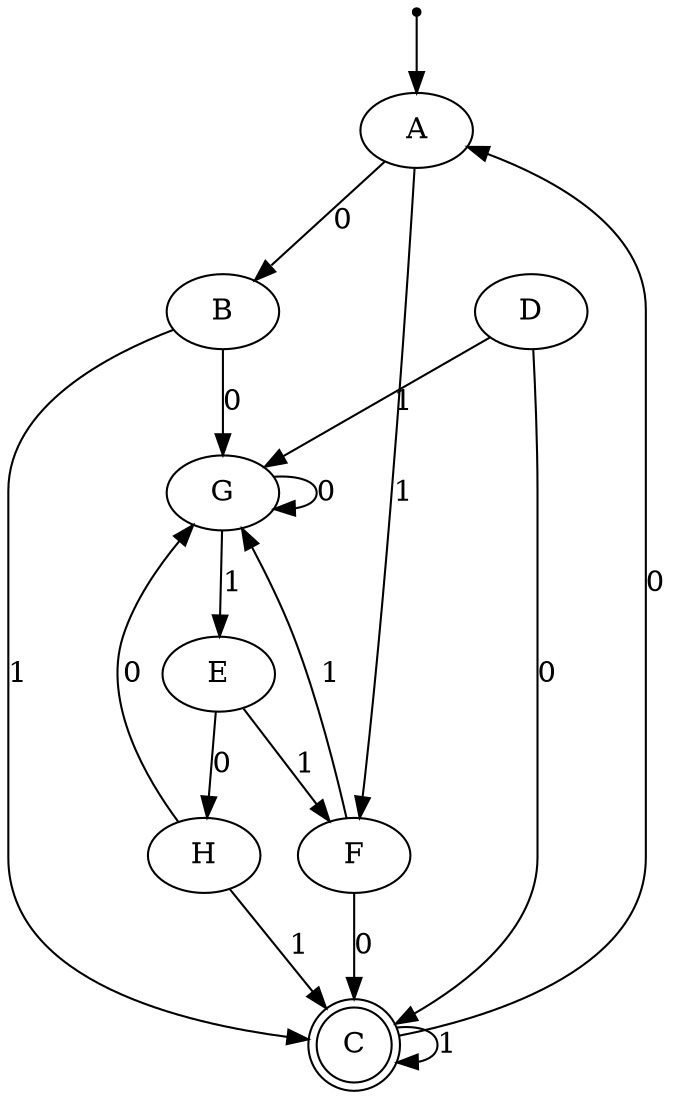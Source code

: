 digraph {
		inic[shape=point];
    inic->A ;
    A->B [label="0"];
    A->F [label="1"];
    B->G [label="0"];
    B->C [label="1"];
    C->A [label="0"];
    C->C [label="1"];
    D->C [label="0"];
    D->G [label="1"];
    E->H [label="0"];
    E->F [label="1"];
    F->C [label="0"];
    F->G [label="1"];
    G->G [label="0"];
    G->E [label="1"];
		H->G [label="0"];
		H->C [label="1"];
   C[shape=doublecircle];
    
}
